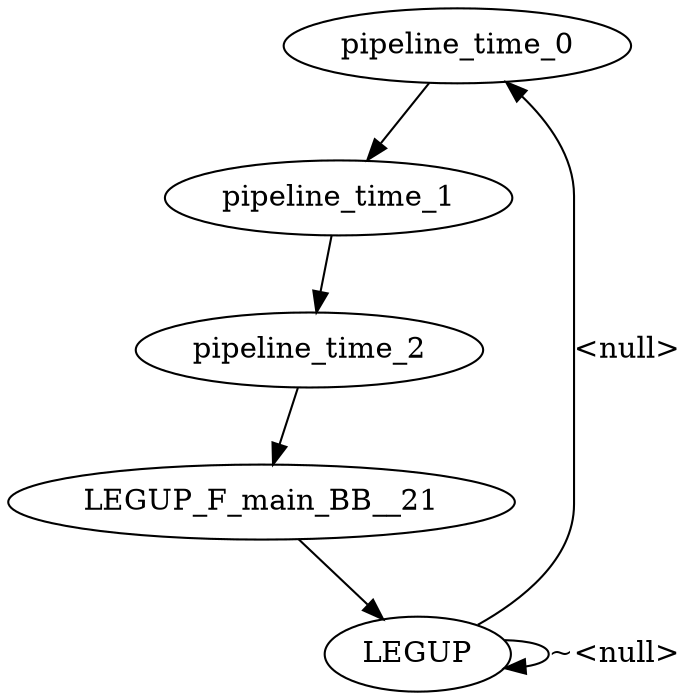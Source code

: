 digraph {
Node0x27d8230[label="pipeline_time_0"];
Node0x27d8010[label="LEGUP"];
Node0x27d8010 -> Node0x27d8230[label="<null>"];
Node0x27d8010 -> Node0x27d8010[label="~<null>"];
Node0x27a4f60[label="pipeline_time_1"];
Node0x27d8230 -> Node0x27a4f60;
Node0x27c4bc0[label="pipeline_time_2"];
Node0x27a4f60 -> Node0x27c4bc0;
Node0x27a52f0[label="LEGUP_F_main_BB__21"];
Node0x27c4bc0 -> Node0x27a52f0;
Node0x27a52f0 -> Node0x27d8010;
}
